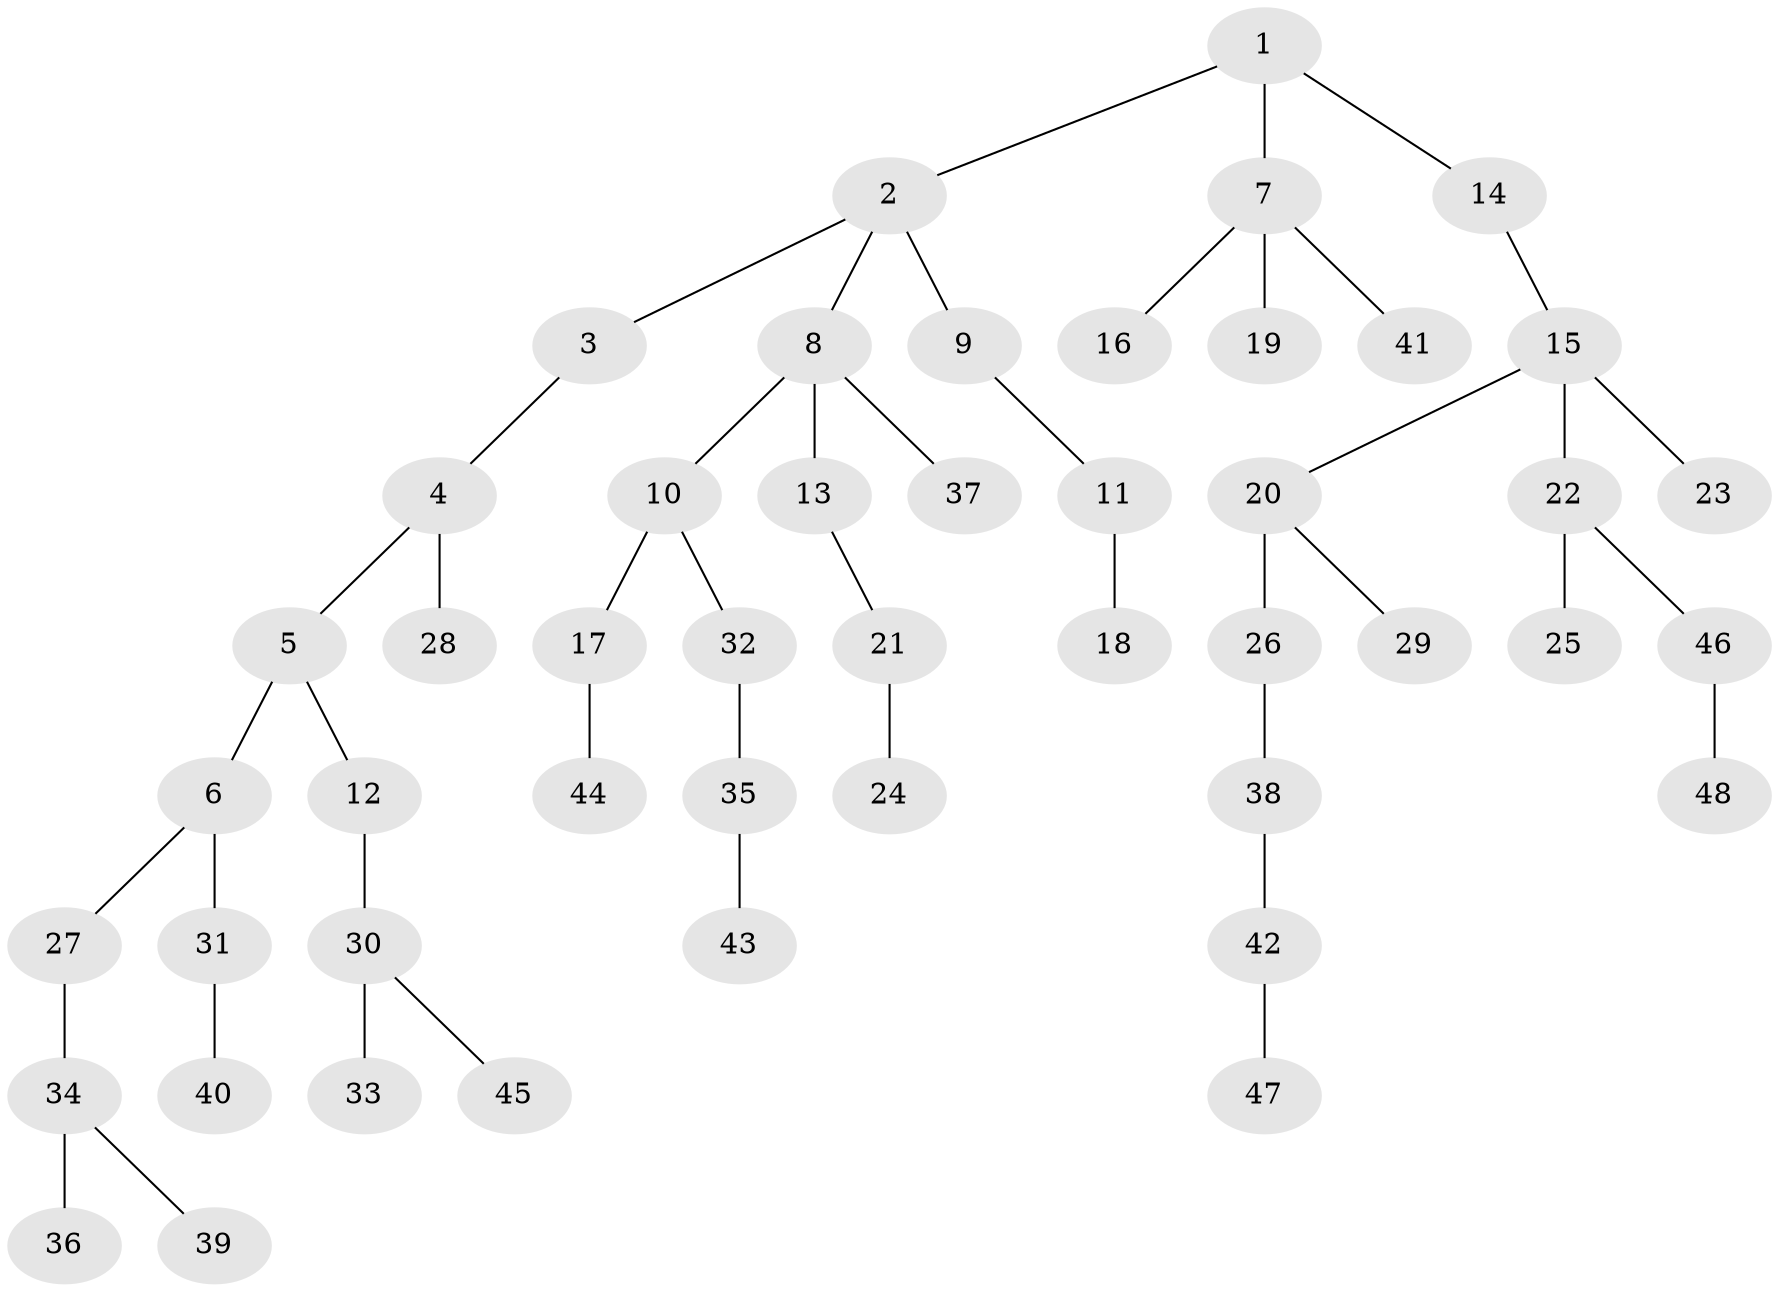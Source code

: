 // original degree distribution, {4: 0.058823529411764705, 7: 0.025210084033613446, 3: 0.15126050420168066, 6: 0.01680672268907563, 5: 0.025210084033613446, 2: 0.16806722689075632, 1: 0.5546218487394958}
// Generated by graph-tools (version 1.1) at 2025/52/03/04/25 22:52:05]
// undirected, 48 vertices, 47 edges
graph export_dot {
  node [color=gray90,style=filled];
  1;
  2;
  3;
  4;
  5;
  6;
  7;
  8;
  9;
  10;
  11;
  12;
  13;
  14;
  15;
  16;
  17;
  18;
  19;
  20;
  21;
  22;
  23;
  24;
  25;
  26;
  27;
  28;
  29;
  30;
  31;
  32;
  33;
  34;
  35;
  36;
  37;
  38;
  39;
  40;
  41;
  42;
  43;
  44;
  45;
  46;
  47;
  48;
  1 -- 2 [weight=1.0];
  1 -- 7 [weight=1.0];
  1 -- 14 [weight=1.0];
  2 -- 3 [weight=1.0];
  2 -- 8 [weight=1.0];
  2 -- 9 [weight=1.0];
  3 -- 4 [weight=1.0];
  4 -- 5 [weight=1.0];
  4 -- 28 [weight=4.0];
  5 -- 6 [weight=1.0];
  5 -- 12 [weight=1.0];
  6 -- 27 [weight=1.0];
  6 -- 31 [weight=1.0];
  7 -- 16 [weight=1.0];
  7 -- 19 [weight=1.0];
  7 -- 41 [weight=1.0];
  8 -- 10 [weight=1.0];
  8 -- 13 [weight=1.0];
  8 -- 37 [weight=1.0];
  9 -- 11 [weight=1.0];
  10 -- 17 [weight=1.0];
  10 -- 32 [weight=1.0];
  11 -- 18 [weight=1.0];
  12 -- 30 [weight=1.0];
  13 -- 21 [weight=1.0];
  14 -- 15 [weight=1.0];
  15 -- 20 [weight=1.0];
  15 -- 22 [weight=2.0];
  15 -- 23 [weight=1.0];
  17 -- 44 [weight=1.0];
  20 -- 26 [weight=4.0];
  20 -- 29 [weight=1.0];
  21 -- 24 [weight=1.0];
  22 -- 25 [weight=1.0];
  22 -- 46 [weight=1.0];
  26 -- 38 [weight=1.0];
  27 -- 34 [weight=1.0];
  30 -- 33 [weight=1.0];
  30 -- 45 [weight=1.0];
  31 -- 40 [weight=2.0];
  32 -- 35 [weight=1.0];
  34 -- 36 [weight=2.0];
  34 -- 39 [weight=1.0];
  35 -- 43 [weight=1.0];
  38 -- 42 [weight=1.0];
  42 -- 47 [weight=1.0];
  46 -- 48 [weight=1.0];
}
